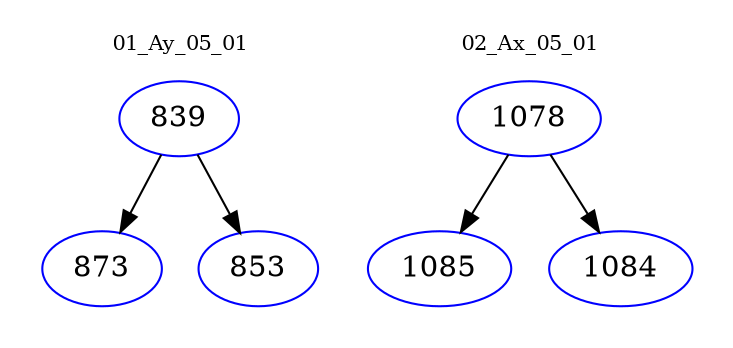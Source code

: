 digraph{
subgraph cluster_0 {
color = white
label = "01_Ay_05_01";
fontsize=10;
T0_839 [label="839", color="blue"]
T0_839 -> T0_873 [color="black"]
T0_873 [label="873", color="blue"]
T0_839 -> T0_853 [color="black"]
T0_853 [label="853", color="blue"]
}
subgraph cluster_1 {
color = white
label = "02_Ax_05_01";
fontsize=10;
T1_1078 [label="1078", color="blue"]
T1_1078 -> T1_1085 [color="black"]
T1_1085 [label="1085", color="blue"]
T1_1078 -> T1_1084 [color="black"]
T1_1084 [label="1084", color="blue"]
}
}
